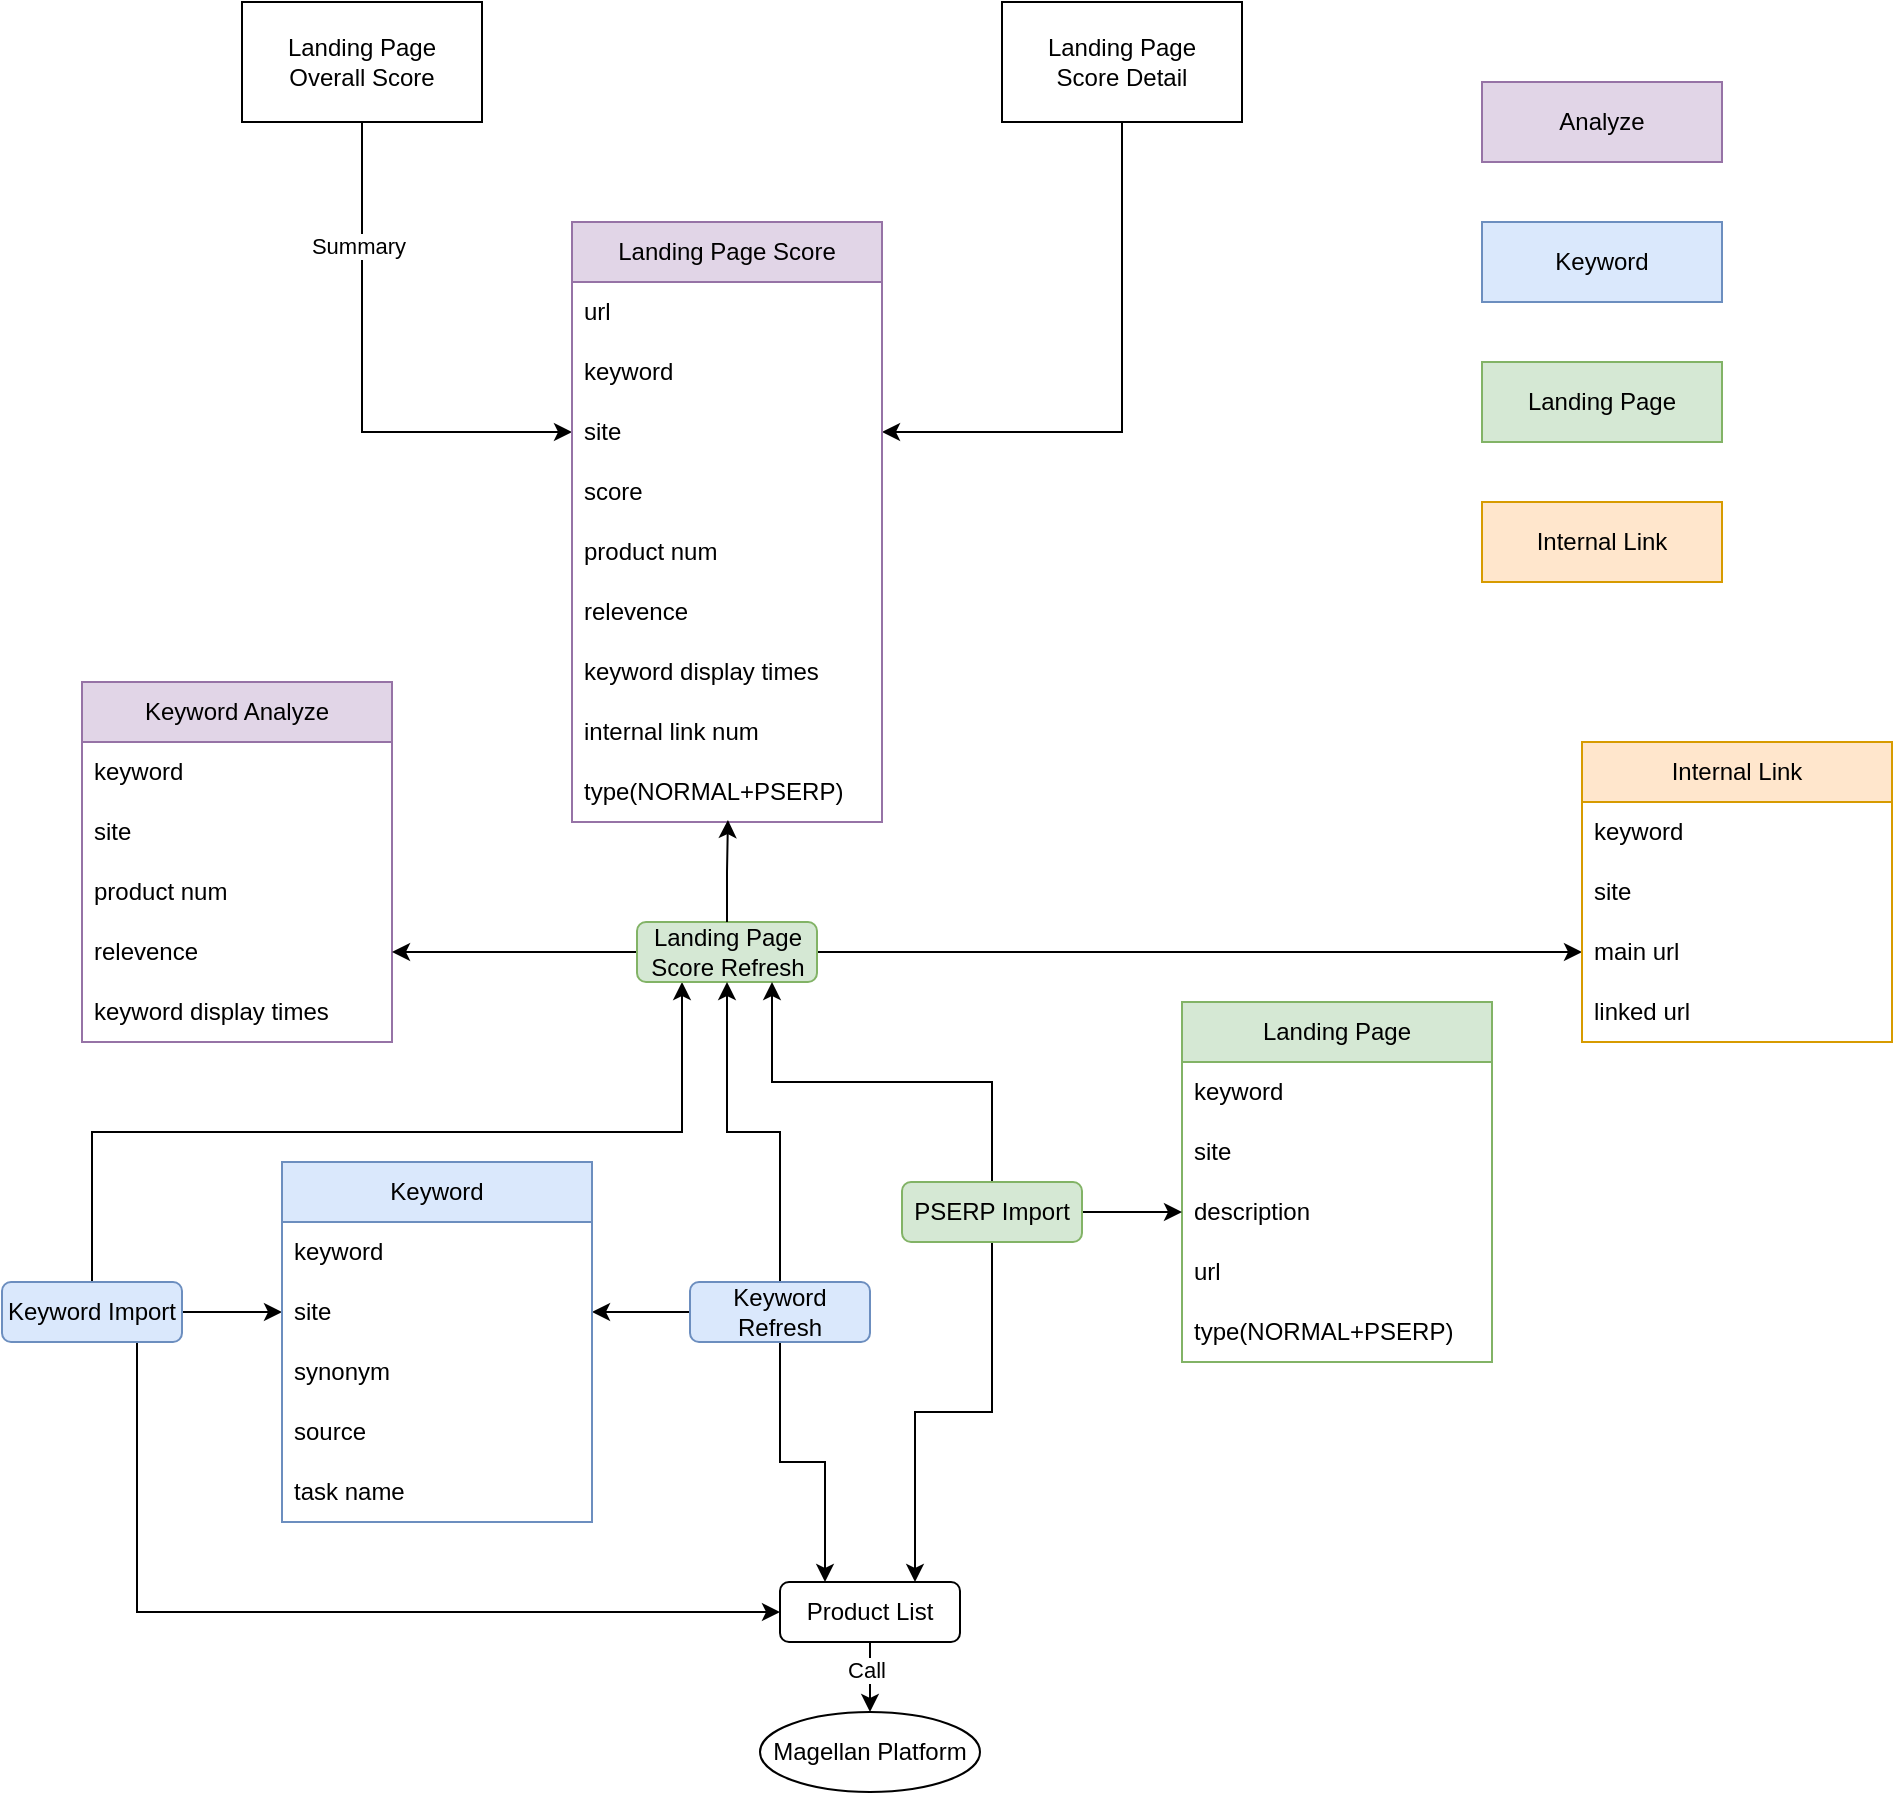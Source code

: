 <mxfile version="24.5.5" type="github">
  <diagram name="第 1 页" id="OEkk2NK1DtaFm7Vaiwa0">
    <mxGraphModel dx="2261" dy="1842" grid="1" gridSize="10" guides="1" tooltips="1" connect="1" arrows="1" fold="1" page="1" pageScale="1" pageWidth="827" pageHeight="1169" math="0" shadow="0">
      <root>
        <mxCell id="0" />
        <mxCell id="1" parent="0" />
        <mxCell id="KU0-YEUha7SOTbGTqwY7-40" style="edgeStyle=orthogonalEdgeStyle;rounded=0;orthogonalLoop=1;jettySize=auto;html=1;exitX=1;exitY=0.5;exitDx=0;exitDy=0;entryX=0;entryY=0.5;entryDx=0;entryDy=0;" edge="1" parent="1" source="_38UN1bSElnnlys52ko4-7" target="rbzPLPuLKjnH79Xls7Ae-63">
          <mxGeometry relative="1" as="geometry" />
        </mxCell>
        <mxCell id="KU0-YEUha7SOTbGTqwY7-43" style="edgeStyle=orthogonalEdgeStyle;rounded=0;orthogonalLoop=1;jettySize=auto;html=1;exitX=0.75;exitY=1;exitDx=0;exitDy=0;entryX=0;entryY=0.5;entryDx=0;entryDy=0;" edge="1" parent="1" source="_38UN1bSElnnlys52ko4-7" target="_38UN1bSElnnlys52ko4-12">
          <mxGeometry relative="1" as="geometry" />
        </mxCell>
        <mxCell id="KU0-YEUha7SOTbGTqwY7-48" style="edgeStyle=orthogonalEdgeStyle;rounded=0;orthogonalLoop=1;jettySize=auto;html=1;exitX=0.5;exitY=0;exitDx=0;exitDy=0;entryX=0.25;entryY=1;entryDx=0;entryDy=0;" edge="1" parent="1" source="_38UN1bSElnnlys52ko4-7" target="rbzPLPuLKjnH79Xls7Ae-17">
          <mxGeometry relative="1" as="geometry" />
        </mxCell>
        <mxCell id="_38UN1bSElnnlys52ko4-7" value="Keyword Import" style="rounded=1;whiteSpace=wrap;html=1;fillColor=#dae8fc;strokeColor=#6c8ebf;" parent="1" vertex="1">
          <mxGeometry x="-20" y="330" width="90" height="30" as="geometry" />
        </mxCell>
        <mxCell id="rbzPLPuLKjnH79Xls7Ae-16" style="edgeStyle=orthogonalEdgeStyle;rounded=0;orthogonalLoop=1;jettySize=auto;html=1;exitX=0.5;exitY=1;exitDx=0;exitDy=0;entryX=0.5;entryY=0;entryDx=0;entryDy=0;" parent="1" source="_38UN1bSElnnlys52ko4-12" target="_38UN1bSElnnlys52ko4-13" edge="1">
          <mxGeometry relative="1" as="geometry" />
        </mxCell>
        <mxCell id="rbzPLPuLKjnH79Xls7Ae-108" value="Call" style="edgeLabel;html=1;align=center;verticalAlign=middle;resizable=0;points=[];" parent="rbzPLPuLKjnH79Xls7Ae-16" vertex="1" connectable="0">
          <mxGeometry x="-0.225" y="-2" relative="1" as="geometry">
            <mxPoint as="offset" />
          </mxGeometry>
        </mxCell>
        <mxCell id="_38UN1bSElnnlys52ko4-12" value="Product List" style="rounded=1;whiteSpace=wrap;html=1;" parent="1" vertex="1">
          <mxGeometry x="369" y="480" width="90" height="30" as="geometry" />
        </mxCell>
        <mxCell id="_38UN1bSElnnlys52ko4-13" value="Magellan Platform" style="ellipse;whiteSpace=wrap;html=1;" parent="1" vertex="1">
          <mxGeometry x="359" y="545" width="110" height="40" as="geometry" />
        </mxCell>
        <mxCell id="KU0-YEUha7SOTbGTqwY7-57" style="edgeStyle=orthogonalEdgeStyle;rounded=0;orthogonalLoop=1;jettySize=auto;html=1;exitX=0.5;exitY=1;exitDx=0;exitDy=0;entryX=0;entryY=0.5;entryDx=0;entryDy=0;" edge="1" parent="1" source="rbzPLPuLKjnH79Xls7Ae-2" target="rbzPLPuLKjnH79Xls7Ae-26">
          <mxGeometry relative="1" as="geometry" />
        </mxCell>
        <mxCell id="KU0-YEUha7SOTbGTqwY7-59" value="Summary" style="edgeLabel;html=1;align=center;verticalAlign=middle;resizable=0;points=[];" vertex="1" connectable="0" parent="KU0-YEUha7SOTbGTqwY7-57">
          <mxGeometry x="-0.523" y="-2" relative="1" as="geometry">
            <mxPoint as="offset" />
          </mxGeometry>
        </mxCell>
        <mxCell id="rbzPLPuLKjnH79Xls7Ae-2" value="&lt;div&gt;Landing Page&lt;/div&gt;Overall Score" style="rounded=0;whiteSpace=wrap;html=1;" parent="1" vertex="1">
          <mxGeometry x="100" y="-310" width="120" height="60" as="geometry" />
        </mxCell>
        <mxCell id="KU0-YEUha7SOTbGTqwY7-58" style="edgeStyle=orthogonalEdgeStyle;rounded=0;orthogonalLoop=1;jettySize=auto;html=1;exitX=0.5;exitY=1;exitDx=0;exitDy=0;entryX=1;entryY=0.5;entryDx=0;entryDy=0;" edge="1" parent="1" source="rbzPLPuLKjnH79Xls7Ae-3" target="rbzPLPuLKjnH79Xls7Ae-26">
          <mxGeometry relative="1" as="geometry" />
        </mxCell>
        <mxCell id="rbzPLPuLKjnH79Xls7Ae-3" value="&lt;div&gt;&lt;div&gt;Landing Page&lt;/div&gt;&lt;/div&gt;Score Detail" style="rounded=0;whiteSpace=wrap;html=1;" parent="1" vertex="1">
          <mxGeometry x="480" y="-310" width="120" height="60" as="geometry" />
        </mxCell>
        <mxCell id="rbzPLPuLKjnH79Xls7Ae-4" value="Landing Page Score" style="swimlane;fontStyle=0;childLayout=stackLayout;horizontal=1;startSize=30;horizontalStack=0;resizeParent=1;resizeParentMax=0;resizeLast=0;collapsible=1;marginBottom=0;whiteSpace=wrap;html=1;fillColor=#e1d5e7;strokeColor=#9673a6;" parent="1" vertex="1">
          <mxGeometry x="265" y="-200" width="155" height="300" as="geometry" />
        </mxCell>
        <mxCell id="rbzPLPuLKjnH79Xls7Ae-5" value="url" style="text;strokeColor=none;fillColor=none;align=left;verticalAlign=middle;spacingLeft=4;spacingRight=4;overflow=hidden;points=[[0,0.5],[1,0.5]];portConstraint=eastwest;rotatable=0;whiteSpace=wrap;html=1;" parent="rbzPLPuLKjnH79Xls7Ae-4" vertex="1">
          <mxGeometry y="30" width="155" height="30" as="geometry" />
        </mxCell>
        <mxCell id="rbzPLPuLKjnH79Xls7Ae-25" value="keyword" style="text;strokeColor=none;fillColor=none;align=left;verticalAlign=middle;spacingLeft=4;spacingRight=4;overflow=hidden;points=[[0,0.5],[1,0.5]];portConstraint=eastwest;rotatable=0;whiteSpace=wrap;html=1;" parent="rbzPLPuLKjnH79Xls7Ae-4" vertex="1">
          <mxGeometry y="60" width="155" height="30" as="geometry" />
        </mxCell>
        <mxCell id="rbzPLPuLKjnH79Xls7Ae-26" value="site" style="text;strokeColor=none;fillColor=none;align=left;verticalAlign=middle;spacingLeft=4;spacingRight=4;overflow=hidden;points=[[0,0.5],[1,0.5]];portConstraint=eastwest;rotatable=0;whiteSpace=wrap;html=1;" parent="rbzPLPuLKjnH79Xls7Ae-4" vertex="1">
          <mxGeometry y="90" width="155" height="30" as="geometry" />
        </mxCell>
        <mxCell id="rbzPLPuLKjnH79Xls7Ae-96" value="score" style="text;strokeColor=none;fillColor=none;align=left;verticalAlign=middle;spacingLeft=4;spacingRight=4;overflow=hidden;points=[[0,0.5],[1,0.5]];portConstraint=eastwest;rotatable=0;whiteSpace=wrap;html=1;" parent="rbzPLPuLKjnH79Xls7Ae-4" vertex="1">
          <mxGeometry y="120" width="155" height="30" as="geometry" />
        </mxCell>
        <mxCell id="rbzPLPuLKjnH79Xls7Ae-6" value="product num" style="text;strokeColor=none;fillColor=none;align=left;verticalAlign=middle;spacingLeft=4;spacingRight=4;overflow=hidden;points=[[0,0.5],[1,0.5]];portConstraint=eastwest;rotatable=0;whiteSpace=wrap;html=1;" parent="rbzPLPuLKjnH79Xls7Ae-4" vertex="1">
          <mxGeometry y="150" width="155" height="30" as="geometry" />
        </mxCell>
        <mxCell id="rbzPLPuLKjnH79Xls7Ae-7" value="relevence" style="text;strokeColor=none;fillColor=none;align=left;verticalAlign=middle;spacingLeft=4;spacingRight=4;overflow=hidden;points=[[0,0.5],[1,0.5]];portConstraint=eastwest;rotatable=0;whiteSpace=wrap;html=1;" parent="rbzPLPuLKjnH79Xls7Ae-4" vertex="1">
          <mxGeometry y="180" width="155" height="30" as="geometry" />
        </mxCell>
        <mxCell id="rbzPLPuLKjnH79Xls7Ae-8" value="keyword display times" style="text;strokeColor=none;fillColor=none;align=left;verticalAlign=middle;spacingLeft=4;spacingRight=4;overflow=hidden;points=[[0,0.5],[1,0.5]];portConstraint=eastwest;rotatable=0;whiteSpace=wrap;html=1;" parent="rbzPLPuLKjnH79Xls7Ae-4" vertex="1">
          <mxGeometry y="210" width="155" height="30" as="geometry" />
        </mxCell>
        <mxCell id="rbzPLPuLKjnH79Xls7Ae-9" value="internal link num" style="text;strokeColor=none;fillColor=none;align=left;verticalAlign=middle;spacingLeft=4;spacingRight=4;overflow=hidden;points=[[0,0.5],[1,0.5]];portConstraint=eastwest;rotatable=0;whiteSpace=wrap;html=1;" parent="rbzPLPuLKjnH79Xls7Ae-4" vertex="1">
          <mxGeometry y="240" width="155" height="30" as="geometry" />
        </mxCell>
        <mxCell id="rbzPLPuLKjnH79Xls7Ae-14" value="type(NORMAL+PSERP)" style="text;strokeColor=none;fillColor=none;align=left;verticalAlign=middle;spacingLeft=4;spacingRight=4;overflow=hidden;points=[[0,0.5],[1,0.5]];portConstraint=eastwest;rotatable=0;whiteSpace=wrap;html=1;" parent="rbzPLPuLKjnH79Xls7Ae-4" vertex="1">
          <mxGeometry y="270" width="155" height="30" as="geometry" />
        </mxCell>
        <mxCell id="rbzPLPuLKjnH79Xls7Ae-18" value="Keyword Analyze" style="swimlane;fontStyle=0;childLayout=stackLayout;horizontal=1;startSize=30;horizontalStack=0;resizeParent=1;resizeParentMax=0;resizeLast=0;collapsible=1;marginBottom=0;whiteSpace=wrap;html=1;fillColor=#e1d5e7;strokeColor=#9673a6;" parent="1" vertex="1">
          <mxGeometry x="20" y="30" width="155" height="180" as="geometry" />
        </mxCell>
        <mxCell id="rbzPLPuLKjnH79Xls7Ae-19" value="keyword" style="text;strokeColor=none;fillColor=none;align=left;verticalAlign=middle;spacingLeft=4;spacingRight=4;overflow=hidden;points=[[0,0.5],[1,0.5]];portConstraint=eastwest;rotatable=0;whiteSpace=wrap;html=1;" parent="rbzPLPuLKjnH79Xls7Ae-18" vertex="1">
          <mxGeometry y="30" width="155" height="30" as="geometry" />
        </mxCell>
        <mxCell id="rbzPLPuLKjnH79Xls7Ae-20" value="site" style="text;strokeColor=none;fillColor=none;align=left;verticalAlign=middle;spacingLeft=4;spacingRight=4;overflow=hidden;points=[[0,0.5],[1,0.5]];portConstraint=eastwest;rotatable=0;whiteSpace=wrap;html=1;" parent="rbzPLPuLKjnH79Xls7Ae-18" vertex="1">
          <mxGeometry y="60" width="155" height="30" as="geometry" />
        </mxCell>
        <mxCell id="rbzPLPuLKjnH79Xls7Ae-27" value="product num" style="text;strokeColor=none;fillColor=none;align=left;verticalAlign=middle;spacingLeft=4;spacingRight=4;overflow=hidden;points=[[0,0.5],[1,0.5]];portConstraint=eastwest;rotatable=0;whiteSpace=wrap;html=1;" parent="rbzPLPuLKjnH79Xls7Ae-18" vertex="1">
          <mxGeometry y="90" width="155" height="30" as="geometry" />
        </mxCell>
        <mxCell id="rbzPLPuLKjnH79Xls7Ae-21" value="relevence" style="text;strokeColor=none;fillColor=none;align=left;verticalAlign=middle;spacingLeft=4;spacingRight=4;overflow=hidden;points=[[0,0.5],[1,0.5]];portConstraint=eastwest;rotatable=0;whiteSpace=wrap;html=1;" parent="rbzPLPuLKjnH79Xls7Ae-18" vertex="1">
          <mxGeometry y="120" width="155" height="30" as="geometry" />
        </mxCell>
        <mxCell id="rbzPLPuLKjnH79Xls7Ae-22" value="keyword display times" style="text;strokeColor=none;fillColor=none;align=left;verticalAlign=middle;spacingLeft=4;spacingRight=4;overflow=hidden;points=[[0,0.5],[1,0.5]];portConstraint=eastwest;rotatable=0;whiteSpace=wrap;html=1;" parent="rbzPLPuLKjnH79Xls7Ae-18" vertex="1">
          <mxGeometry y="150" width="155" height="30" as="geometry" />
        </mxCell>
        <mxCell id="KU0-YEUha7SOTbGTqwY7-50" style="edgeStyle=orthogonalEdgeStyle;rounded=0;orthogonalLoop=1;jettySize=auto;html=1;exitX=0;exitY=0.5;exitDx=0;exitDy=0;" edge="1" parent="1" source="rbzPLPuLKjnH79Xls7Ae-17" target="rbzPLPuLKjnH79Xls7Ae-21">
          <mxGeometry relative="1" as="geometry" />
        </mxCell>
        <mxCell id="KU0-YEUha7SOTbGTqwY7-52" style="edgeStyle=orthogonalEdgeStyle;rounded=0;orthogonalLoop=1;jettySize=auto;html=1;exitX=1;exitY=0.5;exitDx=0;exitDy=0;" edge="1" parent="1" source="rbzPLPuLKjnH79Xls7Ae-17" target="rbzPLPuLKjnH79Xls7Ae-90">
          <mxGeometry relative="1" as="geometry" />
        </mxCell>
        <mxCell id="rbzPLPuLKjnH79Xls7Ae-17" value="Landing Page Score Refresh" style="rounded=1;whiteSpace=wrap;html=1;fillColor=#d5e8d4;strokeColor=#82b366;" parent="1" vertex="1">
          <mxGeometry x="297.5" y="150" width="90" height="30" as="geometry" />
        </mxCell>
        <mxCell id="rbzPLPuLKjnH79Xls7Ae-31" value="Landing Page" style="swimlane;fontStyle=0;childLayout=stackLayout;horizontal=1;startSize=30;horizontalStack=0;resizeParent=1;resizeParentMax=0;resizeLast=0;collapsible=1;marginBottom=0;whiteSpace=wrap;html=1;fillColor=#d5e8d4;strokeColor=#82b366;" parent="1" vertex="1">
          <mxGeometry x="570" y="190" width="155" height="180" as="geometry" />
        </mxCell>
        <mxCell id="rbzPLPuLKjnH79Xls7Ae-32" value="keyword" style="text;strokeColor=none;fillColor=none;align=left;verticalAlign=middle;spacingLeft=4;spacingRight=4;overflow=hidden;points=[[0,0.5],[1,0.5]];portConstraint=eastwest;rotatable=0;whiteSpace=wrap;html=1;" parent="rbzPLPuLKjnH79Xls7Ae-31" vertex="1">
          <mxGeometry y="30" width="155" height="30" as="geometry" />
        </mxCell>
        <mxCell id="rbzPLPuLKjnH79Xls7Ae-33" value="site" style="text;strokeColor=none;fillColor=none;align=left;verticalAlign=middle;spacingLeft=4;spacingRight=4;overflow=hidden;points=[[0,0.5],[1,0.5]];portConstraint=eastwest;rotatable=0;whiteSpace=wrap;html=1;" parent="rbzPLPuLKjnH79Xls7Ae-31" vertex="1">
          <mxGeometry y="60" width="155" height="30" as="geometry" />
        </mxCell>
        <mxCell id="rbzPLPuLKjnH79Xls7Ae-77" value="description" style="text;strokeColor=none;fillColor=none;align=left;verticalAlign=middle;spacingLeft=4;spacingRight=4;overflow=hidden;points=[[0,0.5],[1,0.5]];portConstraint=eastwest;rotatable=0;whiteSpace=wrap;html=1;" parent="rbzPLPuLKjnH79Xls7Ae-31" vertex="1">
          <mxGeometry y="90" width="155" height="30" as="geometry" />
        </mxCell>
        <mxCell id="rbzPLPuLKjnH79Xls7Ae-34" value="url" style="text;strokeColor=none;fillColor=none;align=left;verticalAlign=middle;spacingLeft=4;spacingRight=4;overflow=hidden;points=[[0,0.5],[1,0.5]];portConstraint=eastwest;rotatable=0;whiteSpace=wrap;html=1;" parent="rbzPLPuLKjnH79Xls7Ae-31" vertex="1">
          <mxGeometry y="120" width="155" height="30" as="geometry" />
        </mxCell>
        <mxCell id="rbzPLPuLKjnH79Xls7Ae-35" value="type(NORMAL+PSERP)" style="text;strokeColor=none;fillColor=none;align=left;verticalAlign=middle;spacingLeft=4;spacingRight=4;overflow=hidden;points=[[0,0.5],[1,0.5]];portConstraint=eastwest;rotatable=0;whiteSpace=wrap;html=1;" parent="rbzPLPuLKjnH79Xls7Ae-31" vertex="1">
          <mxGeometry y="150" width="155" height="30" as="geometry" />
        </mxCell>
        <mxCell id="KU0-YEUha7SOTbGTqwY7-41" style="edgeStyle=orthogonalEdgeStyle;rounded=0;orthogonalLoop=1;jettySize=auto;html=1;exitX=0;exitY=0.5;exitDx=0;exitDy=0;entryX=1;entryY=0.5;entryDx=0;entryDy=0;" edge="1" parent="1" source="rbzPLPuLKjnH79Xls7Ae-44" target="rbzPLPuLKjnH79Xls7Ae-63">
          <mxGeometry relative="1" as="geometry" />
        </mxCell>
        <mxCell id="KU0-YEUha7SOTbGTqwY7-42" style="edgeStyle=orthogonalEdgeStyle;rounded=0;orthogonalLoop=1;jettySize=auto;html=1;exitX=0.5;exitY=1;exitDx=0;exitDy=0;entryX=0.25;entryY=0;entryDx=0;entryDy=0;" edge="1" parent="1" source="rbzPLPuLKjnH79Xls7Ae-44" target="_38UN1bSElnnlys52ko4-12">
          <mxGeometry relative="1" as="geometry" />
        </mxCell>
        <mxCell id="KU0-YEUha7SOTbGTqwY7-47" style="edgeStyle=orthogonalEdgeStyle;rounded=0;orthogonalLoop=1;jettySize=auto;html=1;exitX=0.5;exitY=0;exitDx=0;exitDy=0;entryX=0.5;entryY=1;entryDx=0;entryDy=0;" edge="1" parent="1" source="rbzPLPuLKjnH79Xls7Ae-44" target="rbzPLPuLKjnH79Xls7Ae-17">
          <mxGeometry relative="1" as="geometry" />
        </mxCell>
        <mxCell id="rbzPLPuLKjnH79Xls7Ae-44" value="Keyword Refresh" style="rounded=1;whiteSpace=wrap;html=1;fillColor=#dae8fc;strokeColor=#6c8ebf;" parent="1" vertex="1">
          <mxGeometry x="324" y="330" width="90" height="30" as="geometry" />
        </mxCell>
        <mxCell id="rbzPLPuLKjnH79Xls7Ae-61" value="Keyword" style="swimlane;fontStyle=0;childLayout=stackLayout;horizontal=1;startSize=30;horizontalStack=0;resizeParent=1;resizeParentMax=0;resizeLast=0;collapsible=1;marginBottom=0;whiteSpace=wrap;html=1;fillColor=#dae8fc;strokeColor=#6c8ebf;" parent="1" vertex="1">
          <mxGeometry x="120" y="270" width="155" height="180" as="geometry" />
        </mxCell>
        <mxCell id="rbzPLPuLKjnH79Xls7Ae-62" value="keyword" style="text;strokeColor=none;fillColor=none;align=left;verticalAlign=middle;spacingLeft=4;spacingRight=4;overflow=hidden;points=[[0,0.5],[1,0.5]];portConstraint=eastwest;rotatable=0;whiteSpace=wrap;html=1;" parent="rbzPLPuLKjnH79Xls7Ae-61" vertex="1">
          <mxGeometry y="30" width="155" height="30" as="geometry" />
        </mxCell>
        <mxCell id="rbzPLPuLKjnH79Xls7Ae-63" value="site" style="text;strokeColor=none;fillColor=none;align=left;verticalAlign=middle;spacingLeft=4;spacingRight=4;overflow=hidden;points=[[0,0.5],[1,0.5]];portConstraint=eastwest;rotatable=0;whiteSpace=wrap;html=1;" parent="rbzPLPuLKjnH79Xls7Ae-61" vertex="1">
          <mxGeometry y="60" width="155" height="30" as="geometry" />
        </mxCell>
        <mxCell id="rbzPLPuLKjnH79Xls7Ae-64" value="synonym" style="text;strokeColor=none;fillColor=none;align=left;verticalAlign=middle;spacingLeft=4;spacingRight=4;overflow=hidden;points=[[0,0.5],[1,0.5]];portConstraint=eastwest;rotatable=0;whiteSpace=wrap;html=1;" parent="rbzPLPuLKjnH79Xls7Ae-61" vertex="1">
          <mxGeometry y="90" width="155" height="30" as="geometry" />
        </mxCell>
        <mxCell id="rbzPLPuLKjnH79Xls7Ae-65" value="source" style="text;strokeColor=none;fillColor=none;align=left;verticalAlign=middle;spacingLeft=4;spacingRight=4;overflow=hidden;points=[[0,0.5],[1,0.5]];portConstraint=eastwest;rotatable=0;whiteSpace=wrap;html=1;" parent="rbzPLPuLKjnH79Xls7Ae-61" vertex="1">
          <mxGeometry y="120" width="155" height="30" as="geometry" />
        </mxCell>
        <mxCell id="rbzPLPuLKjnH79Xls7Ae-66" value="task name" style="text;strokeColor=none;fillColor=none;align=left;verticalAlign=middle;spacingLeft=4;spacingRight=4;overflow=hidden;points=[[0,0.5],[1,0.5]];portConstraint=eastwest;rotatable=0;whiteSpace=wrap;html=1;" parent="rbzPLPuLKjnH79Xls7Ae-61" vertex="1">
          <mxGeometry y="150" width="155" height="30" as="geometry" />
        </mxCell>
        <mxCell id="rbzPLPuLKjnH79Xls7Ae-87" value="Internal Link" style="swimlane;fontStyle=0;childLayout=stackLayout;horizontal=1;startSize=30;horizontalStack=0;resizeParent=1;resizeParentMax=0;resizeLast=0;collapsible=1;marginBottom=0;whiteSpace=wrap;html=1;fillColor=#ffe6cc;strokeColor=#d79b00;" parent="1" vertex="1">
          <mxGeometry x="770" y="60" width="155" height="150" as="geometry" />
        </mxCell>
        <mxCell id="rbzPLPuLKjnH79Xls7Ae-88" value="keyword" style="text;strokeColor=none;fillColor=none;align=left;verticalAlign=middle;spacingLeft=4;spacingRight=4;overflow=hidden;points=[[0,0.5],[1,0.5]];portConstraint=eastwest;rotatable=0;whiteSpace=wrap;html=1;" parent="rbzPLPuLKjnH79Xls7Ae-87" vertex="1">
          <mxGeometry y="30" width="155" height="30" as="geometry" />
        </mxCell>
        <mxCell id="rbzPLPuLKjnH79Xls7Ae-89" value="site" style="text;strokeColor=none;fillColor=none;align=left;verticalAlign=middle;spacingLeft=4;spacingRight=4;overflow=hidden;points=[[0,0.5],[1,0.5]];portConstraint=eastwest;rotatable=0;whiteSpace=wrap;html=1;" parent="rbzPLPuLKjnH79Xls7Ae-87" vertex="1">
          <mxGeometry y="60" width="155" height="30" as="geometry" />
        </mxCell>
        <mxCell id="rbzPLPuLKjnH79Xls7Ae-90" value="main url" style="text;strokeColor=none;fillColor=none;align=left;verticalAlign=middle;spacingLeft=4;spacingRight=4;overflow=hidden;points=[[0,0.5],[1,0.5]];portConstraint=eastwest;rotatable=0;whiteSpace=wrap;html=1;" parent="rbzPLPuLKjnH79Xls7Ae-87" vertex="1">
          <mxGeometry y="90" width="155" height="30" as="geometry" />
        </mxCell>
        <mxCell id="rbzPLPuLKjnH79Xls7Ae-91" value="linked url" style="text;strokeColor=none;fillColor=none;align=left;verticalAlign=middle;spacingLeft=4;spacingRight=4;overflow=hidden;points=[[0,0.5],[1,0.5]];portConstraint=eastwest;rotatable=0;whiteSpace=wrap;html=1;" parent="rbzPLPuLKjnH79Xls7Ae-87" vertex="1">
          <mxGeometry y="120" width="155" height="30" as="geometry" />
        </mxCell>
        <mxCell id="KU0-YEUha7SOTbGTqwY7-44" style="edgeStyle=orthogonalEdgeStyle;rounded=0;orthogonalLoop=1;jettySize=auto;html=1;exitX=0.5;exitY=1;exitDx=0;exitDy=0;entryX=0.75;entryY=0;entryDx=0;entryDy=0;" edge="1" parent="1" source="rbzPLPuLKjnH79Xls7Ae-97" target="_38UN1bSElnnlys52ko4-12">
          <mxGeometry relative="1" as="geometry" />
        </mxCell>
        <mxCell id="KU0-YEUha7SOTbGTqwY7-45" style="edgeStyle=orthogonalEdgeStyle;rounded=0;orthogonalLoop=1;jettySize=auto;html=1;exitX=1;exitY=0.5;exitDx=0;exitDy=0;" edge="1" parent="1" source="rbzPLPuLKjnH79Xls7Ae-97" target="rbzPLPuLKjnH79Xls7Ae-77">
          <mxGeometry relative="1" as="geometry" />
        </mxCell>
        <mxCell id="KU0-YEUha7SOTbGTqwY7-46" style="edgeStyle=orthogonalEdgeStyle;rounded=0;orthogonalLoop=1;jettySize=auto;html=1;exitX=0.5;exitY=0;exitDx=0;exitDy=0;entryX=0.75;entryY=1;entryDx=0;entryDy=0;" edge="1" parent="1" source="rbzPLPuLKjnH79Xls7Ae-97" target="rbzPLPuLKjnH79Xls7Ae-17">
          <mxGeometry relative="1" as="geometry" />
        </mxCell>
        <mxCell id="rbzPLPuLKjnH79Xls7Ae-97" value="PSERP Import" style="rounded=1;whiteSpace=wrap;html=1;fillColor=#d5e8d4;strokeColor=#82b366;" parent="1" vertex="1">
          <mxGeometry x="430" y="280" width="90" height="30" as="geometry" />
        </mxCell>
        <mxCell id="KU0-YEUha7SOTbGTqwY7-49" style="edgeStyle=orthogonalEdgeStyle;rounded=0;orthogonalLoop=1;jettySize=auto;html=1;exitX=0.5;exitY=0;exitDx=0;exitDy=0;entryX=0.503;entryY=0.967;entryDx=0;entryDy=0;entryPerimeter=0;" edge="1" parent="1" source="rbzPLPuLKjnH79Xls7Ae-17" target="rbzPLPuLKjnH79Xls7Ae-14">
          <mxGeometry relative="1" as="geometry" />
        </mxCell>
        <mxCell id="KU0-YEUha7SOTbGTqwY7-53" value="Analyze" style="rounded=0;whiteSpace=wrap;html=1;fillColor=#e1d5e7;strokeColor=#9673a6;" vertex="1" parent="1">
          <mxGeometry x="720" y="-270" width="120" height="40" as="geometry" />
        </mxCell>
        <mxCell id="KU0-YEUha7SOTbGTqwY7-54" value="Keyword" style="rounded=0;whiteSpace=wrap;html=1;fillColor=#dae8fc;strokeColor=#6c8ebf;" vertex="1" parent="1">
          <mxGeometry x="720" y="-200" width="120" height="40" as="geometry" />
        </mxCell>
        <mxCell id="KU0-YEUha7SOTbGTqwY7-55" value="Landing Page" style="rounded=0;whiteSpace=wrap;html=1;fillColor=#d5e8d4;strokeColor=#82b366;" vertex="1" parent="1">
          <mxGeometry x="720" y="-130" width="120" height="40" as="geometry" />
        </mxCell>
        <mxCell id="KU0-YEUha7SOTbGTqwY7-56" value="Internal Link" style="rounded=0;whiteSpace=wrap;html=1;fillColor=#ffe6cc;strokeColor=#d79b00;" vertex="1" parent="1">
          <mxGeometry x="720" y="-60" width="120" height="40" as="geometry" />
        </mxCell>
      </root>
    </mxGraphModel>
  </diagram>
</mxfile>

